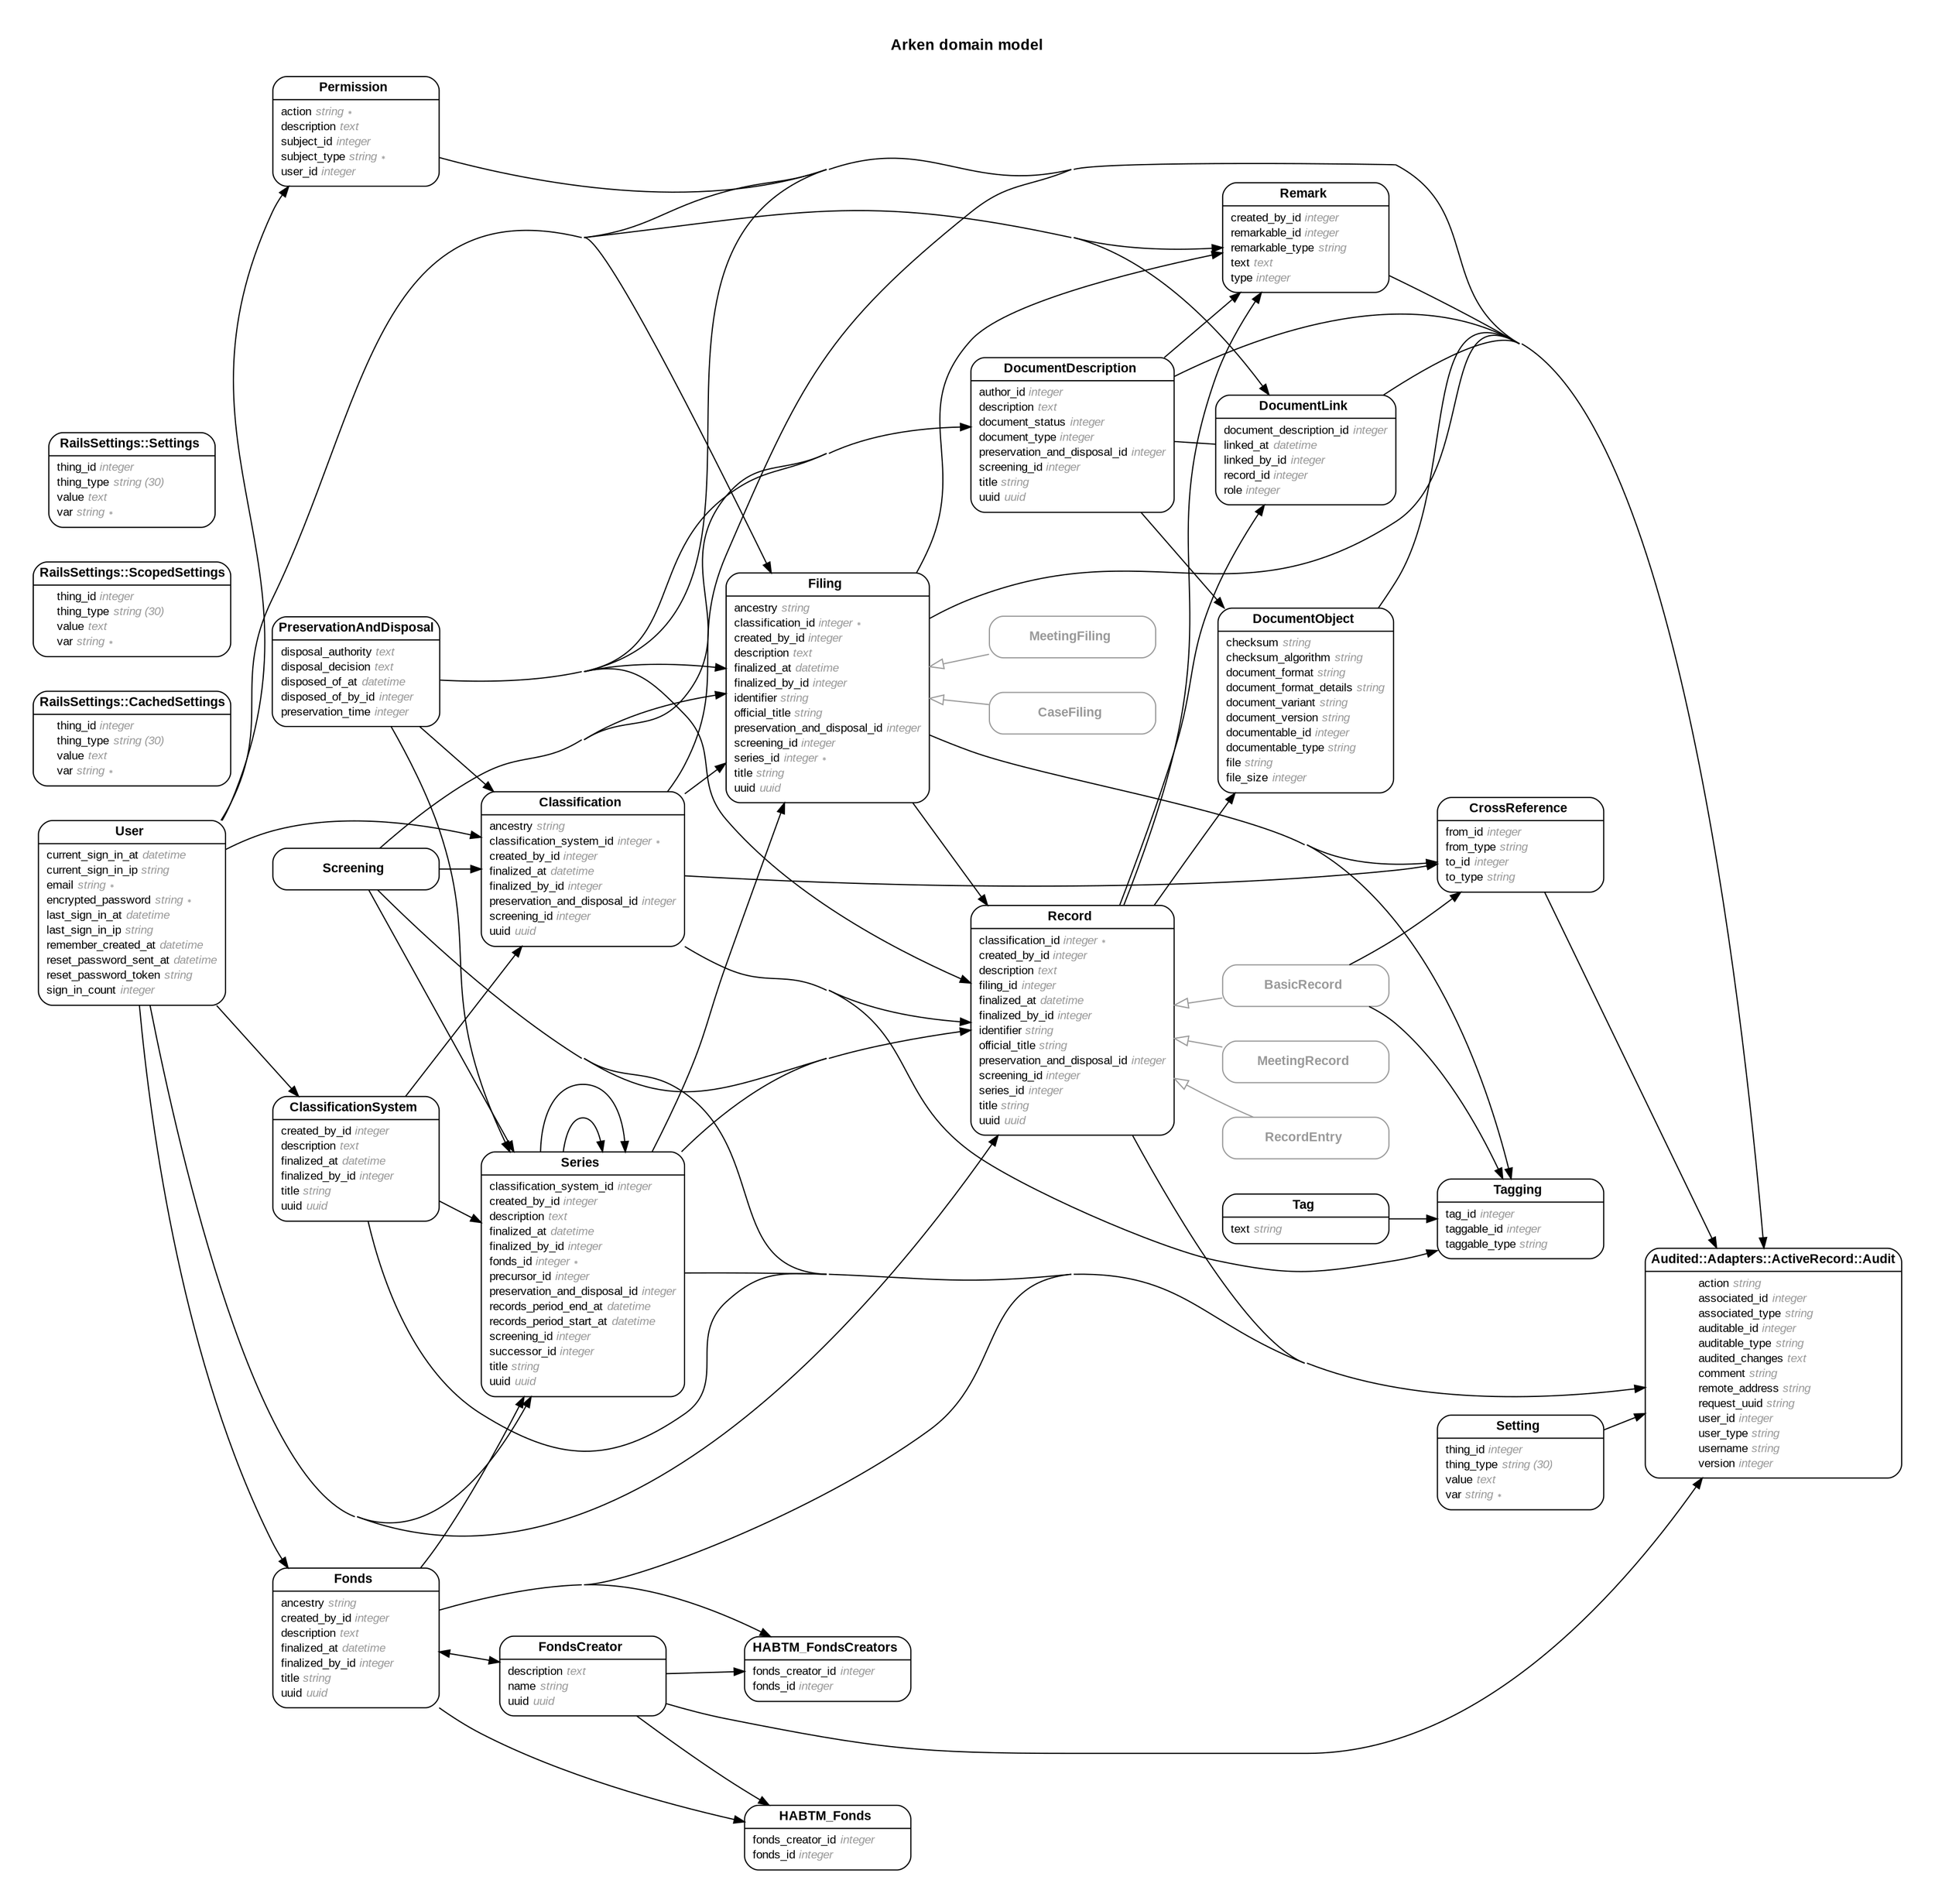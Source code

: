 digraph Arken {
rankdir = "LR";
ranksep = "0.5";
nodesep = "0.4";
pad = "0.4,0.4";
margin = "0,0";
concentrate = "true";
labelloc = "t";
fontsize = "13";
fontname = "Arial Bold";
node[ shape  =  "Mrecord" , fontsize  =  "10" , fontname  =  "Arial" , margin  =  "0.07,0.05" , penwidth  =  "1.0"];
edge[ fontname  =  "Arial" , fontsize  =  "7" , dir  =  "both" , arrowsize  =  "0.9" , penwidth  =  "1.0" , labelangle  =  "32" , labeldistance  =  "1.8"];
label = "Arken domain model\n\n";
"m_Audited::Adapters::ActiveRecord::Audit" [label = <<table border="0" align="center" cellspacing="0.5" cellpadding="0" width="134">
  <tr><td align="center" valign="bottom" width="130"><font face="Arial Bold" point-size="11">Audited::Adapters::ActiveRecord::Audit</font></td></tr>
</table>
|
<table border="0" align="left" cellspacing="2" cellpadding="0" width="134">
  <tr><td align="left" width="130" port="action">action <font face="Arial Italic" color="grey60">string</font></td></tr>
  <tr><td align="left" width="130" port="associated_id">associated_id <font face="Arial Italic" color="grey60">integer</font></td></tr>
  <tr><td align="left" width="130" port="associated_type">associated_type <font face="Arial Italic" color="grey60">string</font></td></tr>
  <tr><td align="left" width="130" port="auditable_id">auditable_id <font face="Arial Italic" color="grey60">integer</font></td></tr>
  <tr><td align="left" width="130" port="auditable_type">auditable_type <font face="Arial Italic" color="grey60">string</font></td></tr>
  <tr><td align="left" width="130" port="audited_changes">audited_changes <font face="Arial Italic" color="grey60">text</font></td></tr>
  <tr><td align="left" width="130" port="comment">comment <font face="Arial Italic" color="grey60">string</font></td></tr>
  <tr><td align="left" width="130" port="remote_address">remote_address <font face="Arial Italic" color="grey60">string</font></td></tr>
  <tr><td align="left" width="130" port="request_uuid">request_uuid <font face="Arial Italic" color="grey60">string</font></td></tr>
  <tr><td align="left" width="130" port="user_id">user_id <font face="Arial Italic" color="grey60">integer</font></td></tr>
  <tr><td align="left" width="130" port="user_type">user_type <font face="Arial Italic" color="grey60">string</font></td></tr>
  <tr><td align="left" width="130" port="username">username <font face="Arial Italic" color="grey60">string</font></td></tr>
  <tr><td align="left" width="130" port="version">version <font face="Arial Italic" color="grey60">integer</font></td></tr>
</table>
>];
m_BasicRecord [color = "grey60", fontcolor = "grey60", label = <<table border="0" align="center" cellspacing="0.5" cellpadding="0" width="134">
  <tr><td align="center" valign="bottom" width="130"><font face="Arial Bold" point-size="11">BasicRecord</font></td></tr>
</table>
>];
m_CaseFiling [color = "grey60", fontcolor = "grey60", label = <<table border="0" align="center" cellspacing="0.5" cellpadding="0" width="134">
  <tr><td align="center" valign="bottom" width="130"><font face="Arial Bold" point-size="11">CaseFiling</font></td></tr>
</table>
>];
m_Classification [label = <<table border="0" align="center" cellspacing="0.5" cellpadding="0" width="134">
  <tr><td align="center" valign="bottom" width="130"><font face="Arial Bold" point-size="11">Classification</font></td></tr>
</table>
|
<table border="0" align="left" cellspacing="2" cellpadding="0" width="134">
  <tr><td align="left" width="130" port="ancestry">ancestry <font face="Arial Italic" color="grey60">string</font></td></tr>
  <tr><td align="left" width="130" port="classification_system_id">classification_system_id <font face="Arial Italic" color="grey60">integer ∗</font></td></tr>
  <tr><td align="left" width="130" port="created_by_id">created_by_id <font face="Arial Italic" color="grey60">integer</font></td></tr>
  <tr><td align="left" width="130" port="finalized_at">finalized_at <font face="Arial Italic" color="grey60">datetime</font></td></tr>
  <tr><td align="left" width="130" port="finalized_by_id">finalized_by_id <font face="Arial Italic" color="grey60">integer</font></td></tr>
  <tr><td align="left" width="130" port="preservation_and_disposal_id">preservation_and_disposal_id <font face="Arial Italic" color="grey60">integer</font></td></tr>
  <tr><td align="left" width="130" port="screening_id">screening_id <font face="Arial Italic" color="grey60">integer</font></td></tr>
  <tr><td align="left" width="130" port="uuid">uuid <font face="Arial Italic" color="grey60">uuid</font></td></tr>
</table>
>];
m_ClassificationSystem [label = <<table border="0" align="center" cellspacing="0.5" cellpadding="0" width="134">
  <tr><td align="center" valign="bottom" width="130"><font face="Arial Bold" point-size="11">ClassificationSystem</font></td></tr>
</table>
|
<table border="0" align="left" cellspacing="2" cellpadding="0" width="134">
  <tr><td align="left" width="130" port="created_by_id">created_by_id <font face="Arial Italic" color="grey60">integer</font></td></tr>
  <tr><td align="left" width="130" port="description">description <font face="Arial Italic" color="grey60">text</font></td></tr>
  <tr><td align="left" width="130" port="finalized_at">finalized_at <font face="Arial Italic" color="grey60">datetime</font></td></tr>
  <tr><td align="left" width="130" port="finalized_by_id">finalized_by_id <font face="Arial Italic" color="grey60">integer</font></td></tr>
  <tr><td align="left" width="130" port="title">title <font face="Arial Italic" color="grey60">string</font></td></tr>
  <tr><td align="left" width="130" port="uuid">uuid <font face="Arial Italic" color="grey60">uuid</font></td></tr>
</table>
>];
m_CrossReference [label = <<table border="0" align="center" cellspacing="0.5" cellpadding="0" width="134">
  <tr><td align="center" valign="bottom" width="130"><font face="Arial Bold" point-size="11">CrossReference</font></td></tr>
</table>
|
<table border="0" align="left" cellspacing="2" cellpadding="0" width="134">
  <tr><td align="left" width="130" port="from_id">from_id <font face="Arial Italic" color="grey60">integer</font></td></tr>
  <tr><td align="left" width="130" port="from_type">from_type <font face="Arial Italic" color="grey60">string</font></td></tr>
  <tr><td align="left" width="130" port="to_id">to_id <font face="Arial Italic" color="grey60">integer</font></td></tr>
  <tr><td align="left" width="130" port="to_type">to_type <font face="Arial Italic" color="grey60">string</font></td></tr>
</table>
>];
m_DocumentDescription [label = <<table border="0" align="center" cellspacing="0.5" cellpadding="0" width="134">
  <tr><td align="center" valign="bottom" width="130"><font face="Arial Bold" point-size="11">DocumentDescription</font></td></tr>
</table>
|
<table border="0" align="left" cellspacing="2" cellpadding="0" width="134">
  <tr><td align="left" width="130" port="author_id">author_id <font face="Arial Italic" color="grey60">integer</font></td></tr>
  <tr><td align="left" width="130" port="description">description <font face="Arial Italic" color="grey60">text</font></td></tr>
  <tr><td align="left" width="130" port="document_status">document_status <font face="Arial Italic" color="grey60">integer</font></td></tr>
  <tr><td align="left" width="130" port="document_type">document_type <font face="Arial Italic" color="grey60">integer</font></td></tr>
  <tr><td align="left" width="130" port="preservation_and_disposal_id">preservation_and_disposal_id <font face="Arial Italic" color="grey60">integer</font></td></tr>
  <tr><td align="left" width="130" port="screening_id">screening_id <font face="Arial Italic" color="grey60">integer</font></td></tr>
  <tr><td align="left" width="130" port="title">title <font face="Arial Italic" color="grey60">string</font></td></tr>
  <tr><td align="left" width="130" port="uuid">uuid <font face="Arial Italic" color="grey60">uuid</font></td></tr>
</table>
>];
m_DocumentLink [label = <<table border="0" align="center" cellspacing="0.5" cellpadding="0" width="134">
  <tr><td align="center" valign="bottom" width="130"><font face="Arial Bold" point-size="11">DocumentLink</font></td></tr>
</table>
|
<table border="0" align="left" cellspacing="2" cellpadding="0" width="134">
  <tr><td align="left" width="130" port="document_description_id">document_description_id <font face="Arial Italic" color="grey60">integer</font></td></tr>
  <tr><td align="left" width="130" port="linked_at">linked_at <font face="Arial Italic" color="grey60">datetime</font></td></tr>
  <tr><td align="left" width="130" port="linked_by_id">linked_by_id <font face="Arial Italic" color="grey60">integer</font></td></tr>
  <tr><td align="left" width="130" port="record_id">record_id <font face="Arial Italic" color="grey60">integer</font></td></tr>
  <tr><td align="left" width="130" port="role">role <font face="Arial Italic" color="grey60">integer</font></td></tr>
</table>
>];
m_DocumentObject [label = <<table border="0" align="center" cellspacing="0.5" cellpadding="0" width="134">
  <tr><td align="center" valign="bottom" width="130"><font face="Arial Bold" point-size="11">DocumentObject</font></td></tr>
</table>
|
<table border="0" align="left" cellspacing="2" cellpadding="0" width="134">
  <tr><td align="left" width="130" port="checksum">checksum <font face="Arial Italic" color="grey60">string</font></td></tr>
  <tr><td align="left" width="130" port="checksum_algorithm">checksum_algorithm <font face="Arial Italic" color="grey60">string</font></td></tr>
  <tr><td align="left" width="130" port="document_format">document_format <font face="Arial Italic" color="grey60">string</font></td></tr>
  <tr><td align="left" width="130" port="document_format_details">document_format_details <font face="Arial Italic" color="grey60">string</font></td></tr>
  <tr><td align="left" width="130" port="document_variant">document_variant <font face="Arial Italic" color="grey60">string</font></td></tr>
  <tr><td align="left" width="130" port="document_version">document_version <font face="Arial Italic" color="grey60">string</font></td></tr>
  <tr><td align="left" width="130" port="documentable_id">documentable_id <font face="Arial Italic" color="grey60">integer</font></td></tr>
  <tr><td align="left" width="130" port="documentable_type">documentable_type <font face="Arial Italic" color="grey60">string</font></td></tr>
  <tr><td align="left" width="130" port="file">file <font face="Arial Italic" color="grey60">string</font></td></tr>
  <tr><td align="left" width="130" port="file_size">file_size <font face="Arial Italic" color="grey60">integer</font></td></tr>
</table>
>];
m_Filing [label = <<table border="0" align="center" cellspacing="0.5" cellpadding="0" width="134">
  <tr><td align="center" valign="bottom" width="130"><font face="Arial Bold" point-size="11">Filing</font></td></tr>
</table>
|
<table border="0" align="left" cellspacing="2" cellpadding="0" width="134">
  <tr><td align="left" width="130" port="ancestry">ancestry <font face="Arial Italic" color="grey60">string</font></td></tr>
  <tr><td align="left" width="130" port="classification_id">classification_id <font face="Arial Italic" color="grey60">integer ∗</font></td></tr>
  <tr><td align="left" width="130" port="created_by_id">created_by_id <font face="Arial Italic" color="grey60">integer</font></td></tr>
  <tr><td align="left" width="130" port="description">description <font face="Arial Italic" color="grey60">text</font></td></tr>
  <tr><td align="left" width="130" port="finalized_at">finalized_at <font face="Arial Italic" color="grey60">datetime</font></td></tr>
  <tr><td align="left" width="130" port="finalized_by_id">finalized_by_id <font face="Arial Italic" color="grey60">integer</font></td></tr>
  <tr><td align="left" width="130" port="identifier">identifier <font face="Arial Italic" color="grey60">string</font></td></tr>
  <tr><td align="left" width="130" port="official_title">official_title <font face="Arial Italic" color="grey60">string</font></td></tr>
  <tr><td align="left" width="130" port="preservation_and_disposal_id">preservation_and_disposal_id <font face="Arial Italic" color="grey60">integer</font></td></tr>
  <tr><td align="left" width="130" port="screening_id">screening_id <font face="Arial Italic" color="grey60">integer</font></td></tr>
  <tr><td align="left" width="130" port="series_id">series_id <font face="Arial Italic" color="grey60">integer ∗</font></td></tr>
  <tr><td align="left" width="130" port="title">title <font face="Arial Italic" color="grey60">string</font></td></tr>
  <tr><td align="left" width="130" port="uuid">uuid <font face="Arial Italic" color="grey60">uuid</font></td></tr>
</table>
>];
m_Fonds [label = <<table border="0" align="center" cellspacing="0.5" cellpadding="0" width="134">
  <tr><td align="center" valign="bottom" width="130"><font face="Arial Bold" point-size="11">Fonds</font></td></tr>
</table>
|
<table border="0" align="left" cellspacing="2" cellpadding="0" width="134">
  <tr><td align="left" width="130" port="ancestry">ancestry <font face="Arial Italic" color="grey60">string</font></td></tr>
  <tr><td align="left" width="130" port="created_by_id">created_by_id <font face="Arial Italic" color="grey60">integer</font></td></tr>
  <tr><td align="left" width="130" port="description">description <font face="Arial Italic" color="grey60">text</font></td></tr>
  <tr><td align="left" width="130" port="finalized_at">finalized_at <font face="Arial Italic" color="grey60">datetime</font></td></tr>
  <tr><td align="left" width="130" port="finalized_by_id">finalized_by_id <font face="Arial Italic" color="grey60">integer</font></td></tr>
  <tr><td align="left" width="130" port="title">title <font face="Arial Italic" color="grey60">string</font></td></tr>
  <tr><td align="left" width="130" port="uuid">uuid <font face="Arial Italic" color="grey60">uuid</font></td></tr>
</table>
>];
m_FondsCreator [label = <<table border="0" align="center" cellspacing="0.5" cellpadding="0" width="134">
  <tr><td align="center" valign="bottom" width="130"><font face="Arial Bold" point-size="11">FondsCreator</font></td></tr>
</table>
|
<table border="0" align="left" cellspacing="2" cellpadding="0" width="134">
  <tr><td align="left" width="130" port="description">description <font face="Arial Italic" color="grey60">text</font></td></tr>
  <tr><td align="left" width="130" port="name">name <font face="Arial Italic" color="grey60">string</font></td></tr>
  <tr><td align="left" width="130" port="uuid">uuid <font face="Arial Italic" color="grey60">uuid</font></td></tr>
</table>
>];
m_HABTM_Fonds [label = <<table border="0" align="center" cellspacing="0.5" cellpadding="0" width="134">
  <tr><td align="center" valign="bottom" width="130"><font face="Arial Bold" point-size="11">HABTM_Fonds</font></td></tr>
</table>
|
<table border="0" align="left" cellspacing="2" cellpadding="0" width="134">
  <tr><td align="left" width="130" port="fonds_creator_id">fonds_creator_id <font face="Arial Italic" color="grey60">integer</font></td></tr>
  <tr><td align="left" width="130" port="fonds_id">fonds_id <font face="Arial Italic" color="grey60">integer</font></td></tr>
</table>
>];
m_HABTM_FondsCreators [label = <<table border="0" align="center" cellspacing="0.5" cellpadding="0" width="134">
  <tr><td align="center" valign="bottom" width="130"><font face="Arial Bold" point-size="11">HABTM_FondsCreators</font></td></tr>
</table>
|
<table border="0" align="left" cellspacing="2" cellpadding="0" width="134">
  <tr><td align="left" width="130" port="fonds_creator_id">fonds_creator_id <font face="Arial Italic" color="grey60">integer</font></td></tr>
  <tr><td align="left" width="130" port="fonds_id">fonds_id <font face="Arial Italic" color="grey60">integer</font></td></tr>
</table>
>];
m_MeetingFiling [color = "grey60", fontcolor = "grey60", label = <<table border="0" align="center" cellspacing="0.5" cellpadding="0" width="134">
  <tr><td align="center" valign="bottom" width="130"><font face="Arial Bold" point-size="11">MeetingFiling</font></td></tr>
</table>
>];
m_MeetingRecord [color = "grey60", fontcolor = "grey60", label = <<table border="0" align="center" cellspacing="0.5" cellpadding="0" width="134">
  <tr><td align="center" valign="bottom" width="130"><font face="Arial Bold" point-size="11">MeetingRecord</font></td></tr>
</table>
>];
m_Permission [label = <<table border="0" align="center" cellspacing="0.5" cellpadding="0" width="134">
  <tr><td align="center" valign="bottom" width="130"><font face="Arial Bold" point-size="11">Permission</font></td></tr>
</table>
|
<table border="0" align="left" cellspacing="2" cellpadding="0" width="134">
  <tr><td align="left" width="130" port="action">action <font face="Arial Italic" color="grey60">string ∗</font></td></tr>
  <tr><td align="left" width="130" port="description">description <font face="Arial Italic" color="grey60">text</font></td></tr>
  <tr><td align="left" width="130" port="subject_id">subject_id <font face="Arial Italic" color="grey60">integer</font></td></tr>
  <tr><td align="left" width="130" port="subject_type">subject_type <font face="Arial Italic" color="grey60">string ∗</font></td></tr>
  <tr><td align="left" width="130" port="user_id">user_id <font face="Arial Italic" color="grey60">integer</font></td></tr>
</table>
>];
m_PreservationAndDisposal [label = <<table border="0" align="center" cellspacing="0.5" cellpadding="0" width="134">
  <tr><td align="center" valign="bottom" width="130"><font face="Arial Bold" point-size="11">PreservationAndDisposal</font></td></tr>
</table>
|
<table border="0" align="left" cellspacing="2" cellpadding="0" width="134">
  <tr><td align="left" width="130" port="disposal_authority">disposal_authority <font face="Arial Italic" color="grey60">text</font></td></tr>
  <tr><td align="left" width="130" port="disposal_decision">disposal_decision <font face="Arial Italic" color="grey60">text</font></td></tr>
  <tr><td align="left" width="130" port="disposed_of_at">disposed_of_at <font face="Arial Italic" color="grey60">datetime</font></td></tr>
  <tr><td align="left" width="130" port="disposed_of_by_id">disposed_of_by_id <font face="Arial Italic" color="grey60">integer</font></td></tr>
  <tr><td align="left" width="130" port="preservation_time">preservation_time <font face="Arial Italic" color="grey60">integer</font></td></tr>
</table>
>];
"m_RailsSettings::CachedSettings" [label = <<table border="0" align="center" cellspacing="0.5" cellpadding="0" width="134">
  <tr><td align="center" valign="bottom" width="130"><font face="Arial Bold" point-size="11">RailsSettings::CachedSettings</font></td></tr>
</table>
|
<table border="0" align="left" cellspacing="2" cellpadding="0" width="134">
  <tr><td align="left" width="130" port="thing_id">thing_id <font face="Arial Italic" color="grey60">integer</font></td></tr>
  <tr><td align="left" width="130" port="thing_type">thing_type <font face="Arial Italic" color="grey60">string (30)</font></td></tr>
  <tr><td align="left" width="130" port="value">value <font face="Arial Italic" color="grey60">text</font></td></tr>
  <tr><td align="left" width="130" port="var">var <font face="Arial Italic" color="grey60">string ∗</font></td></tr>
</table>
>];
"m_RailsSettings::ScopedSettings" [label = <<table border="0" align="center" cellspacing="0.5" cellpadding="0" width="134">
  <tr><td align="center" valign="bottom" width="130"><font face="Arial Bold" point-size="11">RailsSettings::ScopedSettings</font></td></tr>
</table>
|
<table border="0" align="left" cellspacing="2" cellpadding="0" width="134">
  <tr><td align="left" width="130" port="thing_id">thing_id <font face="Arial Italic" color="grey60">integer</font></td></tr>
  <tr><td align="left" width="130" port="thing_type">thing_type <font face="Arial Italic" color="grey60">string (30)</font></td></tr>
  <tr><td align="left" width="130" port="value">value <font face="Arial Italic" color="grey60">text</font></td></tr>
  <tr><td align="left" width="130" port="var">var <font face="Arial Italic" color="grey60">string ∗</font></td></tr>
</table>
>];
"m_RailsSettings::Settings" [label = <<table border="0" align="center" cellspacing="0.5" cellpadding="0" width="134">
  <tr><td align="center" valign="bottom" width="130"><font face="Arial Bold" point-size="11">RailsSettings::Settings</font></td></tr>
</table>
|
<table border="0" align="left" cellspacing="2" cellpadding="0" width="134">
  <tr><td align="left" width="130" port="thing_id">thing_id <font face="Arial Italic" color="grey60">integer</font></td></tr>
  <tr><td align="left" width="130" port="thing_type">thing_type <font face="Arial Italic" color="grey60">string (30)</font></td></tr>
  <tr><td align="left" width="130" port="value">value <font face="Arial Italic" color="grey60">text</font></td></tr>
  <tr><td align="left" width="130" port="var">var <font face="Arial Italic" color="grey60">string ∗</font></td></tr>
</table>
>];
m_Record [label = <<table border="0" align="center" cellspacing="0.5" cellpadding="0" width="134">
  <tr><td align="center" valign="bottom" width="130"><font face="Arial Bold" point-size="11">Record</font></td></tr>
</table>
|
<table border="0" align="left" cellspacing="2" cellpadding="0" width="134">
  <tr><td align="left" width="130" port="classification_id">classification_id <font face="Arial Italic" color="grey60">integer ∗</font></td></tr>
  <tr><td align="left" width="130" port="created_by_id">created_by_id <font face="Arial Italic" color="grey60">integer</font></td></tr>
  <tr><td align="left" width="130" port="description">description <font face="Arial Italic" color="grey60">text</font></td></tr>
  <tr><td align="left" width="130" port="filing_id">filing_id <font face="Arial Italic" color="grey60">integer</font></td></tr>
  <tr><td align="left" width="130" port="finalized_at">finalized_at <font face="Arial Italic" color="grey60">datetime</font></td></tr>
  <tr><td align="left" width="130" port="finalized_by_id">finalized_by_id <font face="Arial Italic" color="grey60">integer</font></td></tr>
  <tr><td align="left" width="130" port="identifier">identifier <font face="Arial Italic" color="grey60">string</font></td></tr>
  <tr><td align="left" width="130" port="official_title">official_title <font face="Arial Italic" color="grey60">string</font></td></tr>
  <tr><td align="left" width="130" port="preservation_and_disposal_id">preservation_and_disposal_id <font face="Arial Italic" color="grey60">integer</font></td></tr>
  <tr><td align="left" width="130" port="screening_id">screening_id <font face="Arial Italic" color="grey60">integer</font></td></tr>
  <tr><td align="left" width="130" port="series_id">series_id <font face="Arial Italic" color="grey60">integer</font></td></tr>
  <tr><td align="left" width="130" port="title">title <font face="Arial Italic" color="grey60">string</font></td></tr>
  <tr><td align="left" width="130" port="uuid">uuid <font face="Arial Italic" color="grey60">uuid</font></td></tr>
</table>
>];
m_RecordEntry [color = "grey60", fontcolor = "grey60", label = <<table border="0" align="center" cellspacing="0.5" cellpadding="0" width="134">
  <tr><td align="center" valign="bottom" width="130"><font face="Arial Bold" point-size="11">RecordEntry</font></td></tr>
</table>
>];
m_Remark [label = <<table border="0" align="center" cellspacing="0.5" cellpadding="0" width="134">
  <tr><td align="center" valign="bottom" width="130"><font face="Arial Bold" point-size="11">Remark</font></td></tr>
</table>
|
<table border="0" align="left" cellspacing="2" cellpadding="0" width="134">
  <tr><td align="left" width="130" port="created_by_id">created_by_id <font face="Arial Italic" color="grey60">integer</font></td></tr>
  <tr><td align="left" width="130" port="remarkable_id">remarkable_id <font face="Arial Italic" color="grey60">integer</font></td></tr>
  <tr><td align="left" width="130" port="remarkable_type">remarkable_type <font face="Arial Italic" color="grey60">string</font></td></tr>
  <tr><td align="left" width="130" port="text">text <font face="Arial Italic" color="grey60">text</font></td></tr>
  <tr><td align="left" width="130" port="type">type <font face="Arial Italic" color="grey60">integer</font></td></tr>
</table>
>];
m_Screening [label = <<table border="0" align="center" cellspacing="0.5" cellpadding="0" width="134">
  <tr><td align="center" valign="bottom" width="130"><font face="Arial Bold" point-size="11">Screening</font></td></tr>
</table>
>];
m_Series [label = <<table border="0" align="center" cellspacing="0.5" cellpadding="0" width="134">
  <tr><td align="center" valign="bottom" width="130"><font face="Arial Bold" point-size="11">Series</font></td></tr>
</table>
|
<table border="0" align="left" cellspacing="2" cellpadding="0" width="134">
  <tr><td align="left" width="130" port="classification_system_id">classification_system_id <font face="Arial Italic" color="grey60">integer</font></td></tr>
  <tr><td align="left" width="130" port="created_by_id">created_by_id <font face="Arial Italic" color="grey60">integer</font></td></tr>
  <tr><td align="left" width="130" port="description">description <font face="Arial Italic" color="grey60">text</font></td></tr>
  <tr><td align="left" width="130" port="finalized_at">finalized_at <font face="Arial Italic" color="grey60">datetime</font></td></tr>
  <tr><td align="left" width="130" port="finalized_by_id">finalized_by_id <font face="Arial Italic" color="grey60">integer</font></td></tr>
  <tr><td align="left" width="130" port="fonds_id">fonds_id <font face="Arial Italic" color="grey60">integer ∗</font></td></tr>
  <tr><td align="left" width="130" port="precursor_id">precursor_id <font face="Arial Italic" color="grey60">integer</font></td></tr>
  <tr><td align="left" width="130" port="preservation_and_disposal_id">preservation_and_disposal_id <font face="Arial Italic" color="grey60">integer</font></td></tr>
  <tr><td align="left" width="130" port="records_period_end_at">records_period_end_at <font face="Arial Italic" color="grey60">datetime</font></td></tr>
  <tr><td align="left" width="130" port="records_period_start_at">records_period_start_at <font face="Arial Italic" color="grey60">datetime</font></td></tr>
  <tr><td align="left" width="130" port="screening_id">screening_id <font face="Arial Italic" color="grey60">integer</font></td></tr>
  <tr><td align="left" width="130" port="successor_id">successor_id <font face="Arial Italic" color="grey60">integer</font></td></tr>
  <tr><td align="left" width="130" port="title">title <font face="Arial Italic" color="grey60">string</font></td></tr>
  <tr><td align="left" width="130" port="uuid">uuid <font face="Arial Italic" color="grey60">uuid</font></td></tr>
</table>
>];
m_Setting [label = <<table border="0" align="center" cellspacing="0.5" cellpadding="0" width="134">
  <tr><td align="center" valign="bottom" width="130"><font face="Arial Bold" point-size="11">Setting</font></td></tr>
</table>
|
<table border="0" align="left" cellspacing="2" cellpadding="0" width="134">
  <tr><td align="left" width="130" port="thing_id">thing_id <font face="Arial Italic" color="grey60">integer</font></td></tr>
  <tr><td align="left" width="130" port="thing_type">thing_type <font face="Arial Italic" color="grey60">string (30)</font></td></tr>
  <tr><td align="left" width="130" port="value">value <font face="Arial Italic" color="grey60">text</font></td></tr>
  <tr><td align="left" width="130" port="var">var <font face="Arial Italic" color="grey60">string ∗</font></td></tr>
</table>
>];
m_Tag [label = <<table border="0" align="center" cellspacing="0.5" cellpadding="0" width="134">
  <tr><td align="center" valign="bottom" width="130"><font face="Arial Bold" point-size="11">Tag</font></td></tr>
</table>
|
<table border="0" align="left" cellspacing="2" cellpadding="0" width="134">
  <tr><td align="left" width="130" port="text">text <font face="Arial Italic" color="grey60">string</font></td></tr>
</table>
>];
m_Tagging [label = <<table border="0" align="center" cellspacing="0.5" cellpadding="0" width="134">
  <tr><td align="center" valign="bottom" width="130"><font face="Arial Bold" point-size="11">Tagging</font></td></tr>
</table>
|
<table border="0" align="left" cellspacing="2" cellpadding="0" width="134">
  <tr><td align="left" width="130" port="tag_id">tag_id <font face="Arial Italic" color="grey60">integer</font></td></tr>
  <tr><td align="left" width="130" port="taggable_id">taggable_id <font face="Arial Italic" color="grey60">integer</font></td></tr>
  <tr><td align="left" width="130" port="taggable_type">taggable_type <font face="Arial Italic" color="grey60">string</font></td></tr>
</table>
>];
m_User [label = <<table border="0" align="center" cellspacing="0.5" cellpadding="0" width="134">
  <tr><td align="center" valign="bottom" width="130"><font face="Arial Bold" point-size="11">User</font></td></tr>
</table>
|
<table border="0" align="left" cellspacing="2" cellpadding="0" width="134">
  <tr><td align="left" width="130" port="current_sign_in_at">current_sign_in_at <font face="Arial Italic" color="grey60">datetime</font></td></tr>
  <tr><td align="left" width="130" port="current_sign_in_ip">current_sign_in_ip <font face="Arial Italic" color="grey60">string</font></td></tr>
  <tr><td align="left" width="130" port="email">email <font face="Arial Italic" color="grey60">string ∗</font></td></tr>
  <tr><td align="left" width="130" port="encrypted_password">encrypted_password <font face="Arial Italic" color="grey60">string ∗</font></td></tr>
  <tr><td align="left" width="130" port="last_sign_in_at">last_sign_in_at <font face="Arial Italic" color="grey60">datetime</font></td></tr>
  <tr><td align="left" width="130" port="last_sign_in_ip">last_sign_in_ip <font face="Arial Italic" color="grey60">string</font></td></tr>
  <tr><td align="left" width="130" port="remember_created_at">remember_created_at <font face="Arial Italic" color="grey60">datetime</font></td></tr>
  <tr><td align="left" width="130" port="reset_password_sent_at">reset_password_sent_at <font face="Arial Italic" color="grey60">datetime</font></td></tr>
  <tr><td align="left" width="130" port="reset_password_token">reset_password_token <font face="Arial Italic" color="grey60">string</font></td></tr>
  <tr><td align="left" width="130" port="sign_in_count">sign_in_count <font face="Arial Italic" color="grey60">integer</font></td></tr>
</table>
>];
  m_Filing -> m_CaseFiling [color = "grey60", arrowtail = "onormal", arrowhead = "none", arrowsize = "1.2"];
  m_Filing -> m_MeetingFiling [color = "grey60", arrowtail = "onormal", arrowhead = "none", arrowsize = "1.2"];
  m_Record -> m_BasicRecord [color = "grey60", arrowtail = "onormal", arrowhead = "none", arrowsize = "1.2"];
  m_Record -> m_MeetingRecord [color = "grey60", arrowtail = "onormal", arrowhead = "none", arrowsize = "1.2"];
  m_Record -> m_RecordEntry [color = "grey60", arrowtail = "onormal", arrowhead = "none", arrowsize = "1.2"];
  m_Classification -> "m_Audited::Adapters::ActiveRecord::Audit" [arrowhead = "normal", arrowtail = "none", weight = "1"];
  m_ClassificationSystem -> "m_Audited::Adapters::ActiveRecord::Audit" [arrowhead = "normal", arrowtail = "none", weight = "1"];
  m_CrossReference -> "m_Audited::Adapters::ActiveRecord::Audit" [arrowhead = "normal", arrowtail = "none", weight = "1"];
  m_DocumentDescription -> "m_Audited::Adapters::ActiveRecord::Audit" [arrowhead = "normal", arrowtail = "none", weight = "1"];
  m_DocumentLink -> "m_Audited::Adapters::ActiveRecord::Audit" [arrowhead = "normal", arrowtail = "none", weight = "1"];
  m_DocumentObject -> "m_Audited::Adapters::ActiveRecord::Audit" [arrowhead = "normal", arrowtail = "none", weight = "1"];
  m_Filing -> "m_Audited::Adapters::ActiveRecord::Audit" [arrowhead = "normal", arrowtail = "none", weight = "1"];
  m_Fonds -> "m_Audited::Adapters::ActiveRecord::Audit" [arrowhead = "normal", arrowtail = "none", weight = "1"];
  m_FondsCreator -> "m_Audited::Adapters::ActiveRecord::Audit" [arrowhead = "normal", arrowtail = "none", weight = "1"];
  m_Permission -> "m_Audited::Adapters::ActiveRecord::Audit" [arrowhead = "normal", arrowtail = "none", weight = "1"];
  m_PreservationAndDisposal -> "m_Audited::Adapters::ActiveRecord::Audit" [arrowhead = "normal", arrowtail = "none", weight = "1"];
  m_Record -> "m_Audited::Adapters::ActiveRecord::Audit" [arrowhead = "normal", arrowtail = "none", weight = "1"];
  m_Remark -> "m_Audited::Adapters::ActiveRecord::Audit" [arrowhead = "normal", arrowtail = "none", weight = "1"];
  m_Screening -> "m_Audited::Adapters::ActiveRecord::Audit" [arrowhead = "normal", arrowtail = "none", weight = "1"];
  m_Series -> "m_Audited::Adapters::ActiveRecord::Audit" [arrowhead = "normal", arrowtail = "none", weight = "1"];
  m_Setting -> "m_Audited::Adapters::ActiveRecord::Audit" [arrowhead = "normal", arrowtail = "none", weight = "1"];
  m_User -> "m_Audited::Adapters::ActiveRecord::Audit" [arrowhead = "normal", arrowtail = "none", weight = "1"];
  m_User -> "m_Audited::Adapters::ActiveRecord::Audit" [arrowhead = "normal", arrowtail = "none", weight = "1"];
  m_User -> m_Permission [arrowhead = "normal", arrowtail = "none", weight = "2"];
  m_User -> m_Record [arrowhead = "normal", arrowtail = "none", weight = "4"];
  m_Screening -> m_Record [arrowhead = "normal", arrowtail = "none", weight = "5"];
  m_PreservationAndDisposal -> m_Record [arrowhead = "normal", arrowtail = "none", weight = "5"];
  m_DocumentDescription -> m_DocumentObject [arrowhead = "normal", arrowtail = "none", weight = "1"];
  m_Record -> m_DocumentObject [arrowhead = "normal", arrowtail = "none", weight = "1"];
  m_DocumentDescription -> m_Remark [arrowhead = "normal", arrowtail = "none", weight = "1"];
  m_Filing -> m_Remark [arrowhead = "normal", arrowtail = "none", weight = "1"];
  m_Record -> m_Remark [arrowhead = "normal", arrowtail = "none", weight = "1"];
  m_Filing -> m_Record [arrowhead = "normal", arrowtail = "none", weight = "7"];
  m_Series -> m_Record [arrowhead = "normal", arrowtail = "none", weight = "5"];
  m_Classification -> m_Record [arrowhead = "normal", arrowtail = "none", weight = "5"];
  m_Record -> m_DocumentLink [arrowhead = "normal", arrowtail = "none", weight = "5"];
  m_User -> m_Filing [arrowhead = "normal", arrowtail = "none", weight = "3"];
  m_Screening -> m_Filing [arrowhead = "normal", arrowtail = "none", weight = "4"];
  m_PreservationAndDisposal -> m_Filing [arrowhead = "normal", arrowtail = "none", weight = "4"];
  m_BasicRecord -> m_Tagging [arrowhead = "normal", arrowtail = "none", weight = "1"];
  m_Classification -> m_Tagging [arrowhead = "normal", arrowtail = "none", weight = "1"];
  m_Filing -> m_Tagging [arrowhead = "normal", arrowtail = "none", weight = "1"];
  m_BasicRecord -> m_CrossReference [arrowhead = "normal", arrowtail = "none", weight = "1"];
  m_Classification -> m_CrossReference [arrowhead = "normal", arrowtail = "none", weight = "1"];
  m_Filing -> m_CrossReference [arrowhead = "normal", arrowtail = "none", weight = "1"];
  m_BasicRecord -> m_CrossReference [arrowhead = "normal", arrowtail = "none", weight = "1"];
  m_Classification -> m_CrossReference [arrowhead = "normal", arrowtail = "none", weight = "1"];
  m_Filing -> m_CrossReference [arrowhead = "normal", arrowtail = "none", weight = "1"];
  m_Classification -> m_Filing [arrowhead = "normal", arrowtail = "none", weight = "4"];
  m_Series -> m_Filing [arrowhead = "normal", arrowtail = "none", weight = "4"];
  m_User -> m_Classification [arrowhead = "normal", arrowtail = "none", weight = "1"];
  m_Screening -> m_Classification [arrowhead = "normal", arrowtail = "none", weight = "2"];
  m_PreservationAndDisposal -> m_Classification [arrowhead = "normal", arrowtail = "none", weight = "2"];
  m_ClassificationSystem -> m_Classification [arrowhead = "normal", arrowtail = "none", weight = "2"];
  m_User -> m_ClassificationSystem [arrowhead = "normal", arrowtail = "none", weight = "1"];
  m_ClassificationSystem -> m_Series [arrowhead = "normal", arrowtail = "none", weight = "2"];
  m_PreservationAndDisposal -> m_DocumentDescription [arrowhead = "normal", arrowtail = "none", weight = "2"];
  m_Screening -> m_DocumentDescription [arrowhead = "normal", arrowtail = "none", weight = "2"];
  m_DocumentDescription -> m_DocumentLink [arrowhead = "none", arrowtail = "none", weight = "2"];
  m_User -> m_DocumentLink [arrowhead = "normal", arrowtail = "none", weight = "1"];
  m_User -> m_Fonds [arrowhead = "normal", arrowtail = "none", weight = "1"];
  m_User -> m_Fonds [arrowhead = "normal", arrowtail = "none", weight = "1"];
  m_Fonds -> m_FondsCreator [arrowhead = "normal", arrowtail = "normal", weight = "2"];
  m_Fonds -> m_Series [arrowhead = "normal", arrowtail = "none", weight = "2"];
  m_Fonds -> m_HABTM_FondsCreators [arrowhead = "normal", arrowtail = "none", weight = "1"];
  m_FondsCreator -> m_HABTM_FondsCreators [arrowhead = "normal", arrowtail = "none", weight = "1"];
  m_FondsCreator -> m_HABTM_Fonds [arrowhead = "normal", arrowtail = "none", weight = "1"];
  m_Fonds -> m_HABTM_Fonds [arrowhead = "normal", arrowtail = "none", weight = "1"];
  m_PreservationAndDisposal -> m_Series [arrowhead = "normal", arrowtail = "none", weight = "2"];
  m_User -> m_Remark [arrowhead = "normal", arrowtail = "none", weight = "1"];
  m_Screening -> m_Series [arrowhead = "normal", arrowtail = "none", weight = "2"];
  m_User -> m_Series [arrowhead = "normal", arrowtail = "none", weight = "1"];
  m_Series -> m_Series [arrowhead = "normal", arrowtail = "none", weight = "1"];
  m_Series -> m_Series [arrowhead = "normal", arrowtail = "none", weight = "1"];
  m_Tag -> m_Tagging [arrowhead = "normal", arrowtail = "none", weight = "2"];
}
